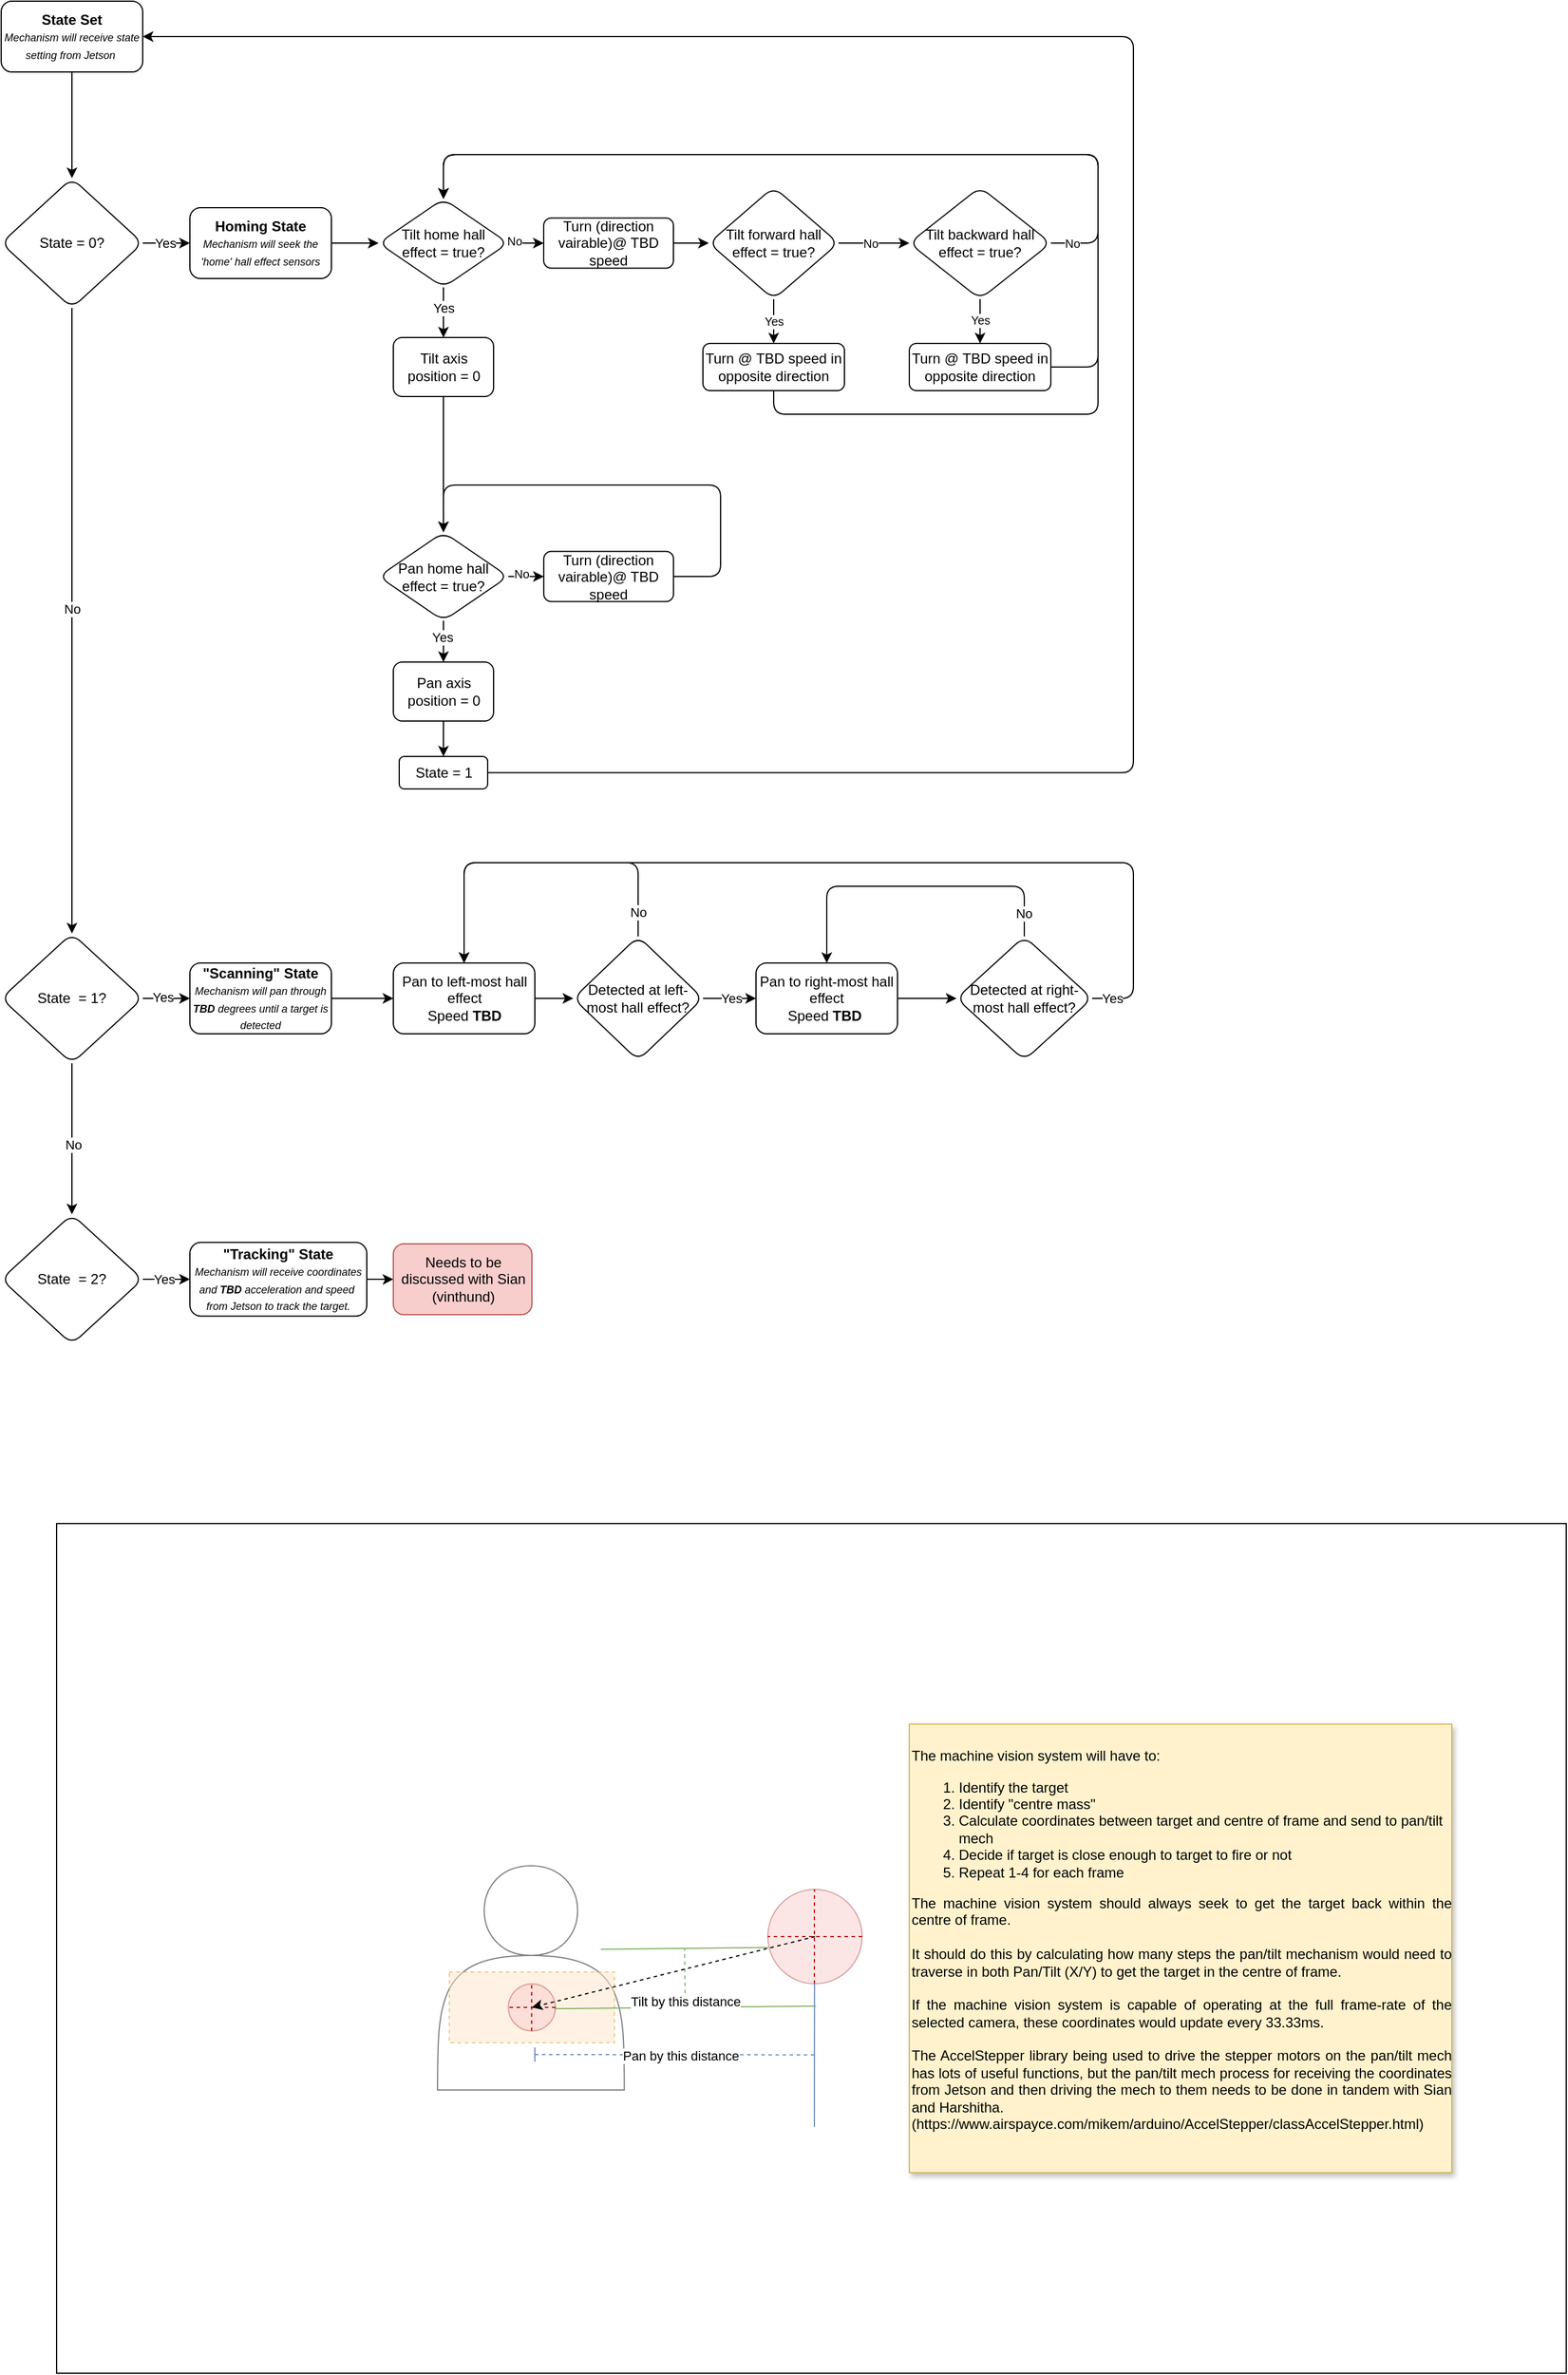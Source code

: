 <mxfile version="16.5.1" type="device"><diagram id="mK88EB6dWEXaeW3hPUoM" name="Page-1"><mxGraphModel dx="1545" dy="1118" grid="1" gridSize="10" guides="1" tooltips="1" connect="1" arrows="1" fold="1" page="1" pageScale="1" pageWidth="1654" pageHeight="2336" background="none" math="0" shadow="0"><root><mxCell id="0"/><mxCell id="1" parent="0"/><mxCell id="TD0jAz6RcTaYEFOMjcly-19" value="" style="rounded=0;whiteSpace=wrap;html=1;" parent="1" vertex="1"><mxGeometry x="187" y="1320" width="1280" height="720" as="geometry"/></mxCell><mxCell id="jMhxokeX2hPLE68Mleyh-3" value="" style="edgeStyle=orthogonalEdgeStyle;rounded=0;orthogonalLoop=1;jettySize=auto;html=1;" parent="1" source="jMhxokeX2hPLE68Mleyh-1" target="jMhxokeX2hPLE68Mleyh-2" edge="1"><mxGeometry relative="1" as="geometry"/></mxCell><mxCell id="jMhxokeX2hPLE68Mleyh-1" value="&lt;b&gt;State Set&lt;/b&gt;&lt;br&gt;&lt;i&gt;&lt;font style=&quot;font-size: 9px&quot;&gt;Mechanism will receive state setting from Jetson&amp;nbsp;&lt;/font&gt;&lt;/i&gt;" style="rounded=1;whiteSpace=wrap;html=1;" parent="1" vertex="1"><mxGeometry x="140" y="30" width="120" height="60" as="geometry"/></mxCell><mxCell id="jMhxokeX2hPLE68Mleyh-5" value="" style="edgeStyle=orthogonalEdgeStyle;rounded=0;orthogonalLoop=1;jettySize=auto;html=1;" parent="1" source="jMhxokeX2hPLE68Mleyh-2" target="jMhxokeX2hPLE68Mleyh-4" edge="1"><mxGeometry relative="1" as="geometry"/></mxCell><mxCell id="jMhxokeX2hPLE68Mleyh-17" value="Yes" style="edgeLabel;html=1;align=center;verticalAlign=middle;resizable=0;points=[];" parent="jMhxokeX2hPLE68Mleyh-5" vertex="1" connectable="0"><mxGeometry x="-0.075" y="1" relative="1" as="geometry"><mxPoint y="1" as="offset"/></mxGeometry></mxCell><mxCell id="jMhxokeX2hPLE68Mleyh-8" value="" style="edgeStyle=orthogonalEdgeStyle;rounded=0;orthogonalLoop=1;jettySize=auto;html=1;" parent="1" source="jMhxokeX2hPLE68Mleyh-2" target="jMhxokeX2hPLE68Mleyh-7" edge="1"><mxGeometry relative="1" as="geometry"/></mxCell><mxCell id="jMhxokeX2hPLE68Mleyh-18" value="No" style="edgeLabel;html=1;align=center;verticalAlign=middle;resizable=0;points=[];" parent="jMhxokeX2hPLE68Mleyh-8" vertex="1" connectable="0"><mxGeometry x="-0.037" relative="1" as="geometry"><mxPoint as="offset"/></mxGeometry></mxCell><mxCell id="jMhxokeX2hPLE68Mleyh-2" value="State = 0?" style="rhombus;whiteSpace=wrap;html=1;rounded=1;" parent="1" vertex="1"><mxGeometry x="140" y="180" width="120" height="110" as="geometry"/></mxCell><mxCell id="jMhxokeX2hPLE68Mleyh-28" value="" style="edgeStyle=orthogonalEdgeStyle;rounded=0;orthogonalLoop=1;jettySize=auto;html=1;fontSize=9;" parent="1" source="jMhxokeX2hPLE68Mleyh-4" target="jMhxokeX2hPLE68Mleyh-27" edge="1"><mxGeometry relative="1" as="geometry"/></mxCell><mxCell id="jMhxokeX2hPLE68Mleyh-4" value="&lt;b&gt;Homing State&lt;br&gt;&lt;/b&gt;&lt;i&gt;&lt;font style=&quot;font-size: 9px&quot;&gt;Mechanism will seek the 'home' hall effect sensors&lt;/font&gt;&lt;/i&gt;" style="whiteSpace=wrap;html=1;rounded=1;" parent="1" vertex="1"><mxGeometry x="300" y="205" width="120" height="60" as="geometry"/></mxCell><mxCell id="jMhxokeX2hPLE68Mleyh-10" value="" style="edgeStyle=orthogonalEdgeStyle;rounded=0;orthogonalLoop=1;jettySize=auto;html=1;" parent="1" source="jMhxokeX2hPLE68Mleyh-7" target="jMhxokeX2hPLE68Mleyh-9" edge="1"><mxGeometry relative="1" as="geometry"/></mxCell><mxCell id="jMhxokeX2hPLE68Mleyh-19" value="Yes" style="edgeLabel;html=1;align=center;verticalAlign=middle;resizable=0;points=[];" parent="jMhxokeX2hPLE68Mleyh-10" vertex="1" connectable="0"><mxGeometry x="-0.15" y="2" relative="1" as="geometry"><mxPoint y="1" as="offset"/></mxGeometry></mxCell><mxCell id="jMhxokeX2hPLE68Mleyh-14" value="" style="edgeStyle=orthogonalEdgeStyle;rounded=0;orthogonalLoop=1;jettySize=auto;html=1;" parent="1" source="jMhxokeX2hPLE68Mleyh-7" target="jMhxokeX2hPLE68Mleyh-13" edge="1"><mxGeometry relative="1" as="geometry"/></mxCell><mxCell id="jMhxokeX2hPLE68Mleyh-20" value="No" style="edgeLabel;html=1;align=center;verticalAlign=middle;resizable=0;points=[];" parent="jMhxokeX2hPLE68Mleyh-14" vertex="1" connectable="0"><mxGeometry x="0.075" y="1" relative="1" as="geometry"><mxPoint as="offset"/></mxGeometry></mxCell><mxCell id="jMhxokeX2hPLE68Mleyh-7" value="State&amp;nbsp; = 1?" style="rhombus;whiteSpace=wrap;html=1;rounded=1;" parent="1" vertex="1"><mxGeometry x="140" y="820" width="120" height="110" as="geometry"/></mxCell><mxCell id="TD0jAz6RcTaYEFOMjcly-4" value="" style="edgeStyle=orthogonalEdgeStyle;rounded=0;orthogonalLoop=1;jettySize=auto;html=1;" parent="1" source="jMhxokeX2hPLE68Mleyh-9" target="TD0jAz6RcTaYEFOMjcly-3" edge="1"><mxGeometry relative="1" as="geometry"/></mxCell><mxCell id="jMhxokeX2hPLE68Mleyh-9" value="&lt;b&gt;&quot;Scanning&quot; State&lt;br style=&quot;font-size: 11px&quot;&gt;&lt;/b&gt;&lt;font size=&quot;1&quot;&gt;&lt;i style=&quot;font-size: 9px&quot;&gt;Mechanism will pan through &lt;b&gt;TBD&lt;/b&gt;&amp;nbsp;degrees until a target is detected&lt;/i&gt;&lt;/font&gt;" style="whiteSpace=wrap;html=1;rounded=1;" parent="1" vertex="1"><mxGeometry x="300" y="845" width="120" height="60" as="geometry"/></mxCell><mxCell id="jMhxokeX2hPLE68Mleyh-16" value="" style="edgeStyle=orthogonalEdgeStyle;rounded=0;orthogonalLoop=1;jettySize=auto;html=1;" parent="1" source="jMhxokeX2hPLE68Mleyh-13" target="jMhxokeX2hPLE68Mleyh-15" edge="1"><mxGeometry relative="1" as="geometry"/></mxCell><mxCell id="jMhxokeX2hPLE68Mleyh-21" value="Yes" style="edgeLabel;html=1;align=center;verticalAlign=middle;resizable=0;points=[];" parent="jMhxokeX2hPLE68Mleyh-16" vertex="1" connectable="0"><mxGeometry x="-0.125" y="1" relative="1" as="geometry"><mxPoint y="1" as="offset"/></mxGeometry></mxCell><mxCell id="jMhxokeX2hPLE68Mleyh-13" value="State&amp;nbsp; = 2?" style="rhombus;whiteSpace=wrap;html=1;rounded=1;" parent="1" vertex="1"><mxGeometry x="140" y="1058" width="120" height="110" as="geometry"/></mxCell><mxCell id="TD0jAz6RcTaYEFOMjcly-48" value="" style="edgeStyle=orthogonalEdgeStyle;rounded=1;orthogonalLoop=1;jettySize=auto;html=1;startArrow=baseDash;startFill=0;endArrow=classic;endFill=1;startSize=6;endSize=6;" parent="1" source="jMhxokeX2hPLE68Mleyh-15" target="TD0jAz6RcTaYEFOMjcly-47" edge="1"><mxGeometry relative="1" as="geometry"/></mxCell><mxCell id="jMhxokeX2hPLE68Mleyh-15" value="&lt;b&gt;&quot;Tracking&quot; State&lt;br style=&quot;font-size: 13px&quot;&gt;&lt;/b&gt;&lt;font style=&quot;font-size: 9px&quot;&gt;&lt;i&gt;Mechanism will receive coordinates and &lt;b&gt;TBD&lt;/b&gt; acceleration and speed&amp;nbsp; from Jetson to track the target.&lt;/i&gt;&lt;/font&gt;" style="whiteSpace=wrap;html=1;rounded=1;" parent="1" vertex="1"><mxGeometry x="300" y="1081.75" width="150" height="62.5" as="geometry"/></mxCell><mxCell id="jMhxokeX2hPLE68Mleyh-30" value="" style="edgeStyle=orthogonalEdgeStyle;rounded=0;orthogonalLoop=1;jettySize=auto;html=1;fontSize=10;" parent="1" source="jMhxokeX2hPLE68Mleyh-27" target="jMhxokeX2hPLE68Mleyh-29" edge="1"><mxGeometry relative="1" as="geometry"/></mxCell><mxCell id="jMhxokeX2hPLE68Mleyh-33" value="No" style="edgeLabel;html=1;align=center;verticalAlign=middle;resizable=0;points=[];fontSize=10;" parent="jMhxokeX2hPLE68Mleyh-30" vertex="1" connectable="0"><mxGeometry x="-0.693" y="2" relative="1" as="geometry"><mxPoint as="offset"/></mxGeometry></mxCell><mxCell id="jMhxokeX2hPLE68Mleyh-89" value="" style="edgeStyle=orthogonalEdgeStyle;rounded=1;orthogonalLoop=1;jettySize=auto;html=1;fontSize=10;" parent="1" source="jMhxokeX2hPLE68Mleyh-27" target="jMhxokeX2hPLE68Mleyh-88" edge="1"><mxGeometry relative="1" as="geometry"/></mxCell><mxCell id="i0h4bEViUThBELA5-pVt-3" value="Yes" style="edgeLabel;html=1;align=center;verticalAlign=middle;resizable=0;points=[];" vertex="1" connectable="0" parent="jMhxokeX2hPLE68Mleyh-89"><mxGeometry x="-0.167" relative="1" as="geometry"><mxPoint as="offset"/></mxGeometry></mxCell><mxCell id="jMhxokeX2hPLE68Mleyh-27" value="Tilt home hall &lt;br&gt;effect = true?" style="rhombus;whiteSpace=wrap;html=1;rounded=1;" parent="1" vertex="1"><mxGeometry x="460" y="197.5" width="110" height="75" as="geometry"/></mxCell><mxCell id="jMhxokeX2hPLE68Mleyh-32" value="" style="edgeStyle=orthogonalEdgeStyle;rounded=0;orthogonalLoop=1;jettySize=auto;html=1;fontSize=10;" parent="1" source="jMhxokeX2hPLE68Mleyh-29" target="jMhxokeX2hPLE68Mleyh-31" edge="1"><mxGeometry relative="1" as="geometry"/></mxCell><mxCell id="jMhxokeX2hPLE68Mleyh-29" value="Turn (direction vairable)@ TBD speed" style="whiteSpace=wrap;html=1;rounded=1;" parent="1" vertex="1"><mxGeometry x="600" y="213.75" width="110" height="42.5" as="geometry"/></mxCell><mxCell id="jMhxokeX2hPLE68Mleyh-35" value="" style="edgeStyle=orthogonalEdgeStyle;rounded=0;orthogonalLoop=1;jettySize=auto;html=1;fontSize=10;" parent="1" source="jMhxokeX2hPLE68Mleyh-31" target="jMhxokeX2hPLE68Mleyh-34" edge="1"><mxGeometry relative="1" as="geometry"/></mxCell><mxCell id="jMhxokeX2hPLE68Mleyh-36" value="No" style="edgeLabel;html=1;align=center;verticalAlign=middle;resizable=0;points=[];fontSize=10;" parent="jMhxokeX2hPLE68Mleyh-35" vertex="1" connectable="0"><mxGeometry x="-0.112" y="-3" relative="1" as="geometry"><mxPoint y="-3" as="offset"/></mxGeometry></mxCell><mxCell id="jMhxokeX2hPLE68Mleyh-41" value="" style="edgeStyle=orthogonalEdgeStyle;rounded=1;orthogonalLoop=1;jettySize=auto;html=1;fontSize=10;" parent="1" source="jMhxokeX2hPLE68Mleyh-31" target="jMhxokeX2hPLE68Mleyh-40" edge="1"><mxGeometry relative="1" as="geometry"/></mxCell><mxCell id="jMhxokeX2hPLE68Mleyh-42" value="Yes" style="edgeLabel;html=1;align=center;verticalAlign=middle;resizable=0;points=[];fontSize=10;" parent="jMhxokeX2hPLE68Mleyh-41" vertex="1" connectable="0"><mxGeometry x="-0.772" y="-1" relative="1" as="geometry"><mxPoint x="1" y="13" as="offset"/></mxGeometry></mxCell><mxCell id="jMhxokeX2hPLE68Mleyh-31" value="Tilt forward hall effect = true?" style="rhombus;whiteSpace=wrap;html=1;rounded=1;" parent="1" vertex="1"><mxGeometry x="740" y="187.5" width="110" height="95" as="geometry"/></mxCell><mxCell id="jMhxokeX2hPLE68Mleyh-38" style="edgeStyle=orthogonalEdgeStyle;rounded=1;orthogonalLoop=1;jettySize=auto;html=1;exitX=1;exitY=0.5;exitDx=0;exitDy=0;entryX=0.5;entryY=0;entryDx=0;entryDy=0;fontSize=10;" parent="1" source="jMhxokeX2hPLE68Mleyh-34" target="jMhxokeX2hPLE68Mleyh-27" edge="1"><mxGeometry relative="1" as="geometry"><Array as="points"><mxPoint x="1070" y="235"/><mxPoint x="1070" y="160"/><mxPoint x="515" y="160"/></Array></mxGeometry></mxCell><mxCell id="jMhxokeX2hPLE68Mleyh-39" value="No" style="edgeLabel;html=1;align=center;verticalAlign=middle;resizable=0;points=[];fontSize=10;" parent="jMhxokeX2hPLE68Mleyh-38" vertex="1" connectable="0"><mxGeometry x="-0.949" relative="1" as="geometry"><mxPoint as="offset"/></mxGeometry></mxCell><mxCell id="jMhxokeX2hPLE68Mleyh-44" value="" style="edgeStyle=orthogonalEdgeStyle;rounded=1;orthogonalLoop=1;jettySize=auto;html=1;fontSize=10;" parent="1" source="jMhxokeX2hPLE68Mleyh-34" target="jMhxokeX2hPLE68Mleyh-43" edge="1"><mxGeometry relative="1" as="geometry"/></mxCell><mxCell id="jMhxokeX2hPLE68Mleyh-45" value="Yes" style="edgeLabel;html=1;align=center;verticalAlign=middle;resizable=0;points=[];fontSize=10;" parent="jMhxokeX2hPLE68Mleyh-44" vertex="1" connectable="0"><mxGeometry x="-0.205" relative="1" as="geometry"><mxPoint as="offset"/></mxGeometry></mxCell><mxCell id="jMhxokeX2hPLE68Mleyh-34" value="Tilt backward hall effect = true?" style="rhombus;whiteSpace=wrap;html=1;rounded=1;" parent="1" vertex="1"><mxGeometry x="910" y="187.5" width="120" height="95" as="geometry"/></mxCell><mxCell id="jMhxokeX2hPLE68Mleyh-48" style="edgeStyle=orthogonalEdgeStyle;rounded=1;orthogonalLoop=1;jettySize=auto;html=1;exitX=0.5;exitY=1;exitDx=0;exitDy=0;entryX=0.5;entryY=0;entryDx=0;entryDy=0;fontSize=10;" parent="1" source="jMhxokeX2hPLE68Mleyh-40" target="jMhxokeX2hPLE68Mleyh-27" edge="1"><mxGeometry relative="1" as="geometry"><Array as="points"><mxPoint x="795" y="380"/><mxPoint x="1070" y="380"/><mxPoint x="1070" y="160"/><mxPoint x="515" y="160"/></Array></mxGeometry></mxCell><mxCell id="jMhxokeX2hPLE68Mleyh-40" value="Turn @ TBD speed in opposite direction" style="whiteSpace=wrap;html=1;rounded=1;" parent="1" vertex="1"><mxGeometry x="735" y="320" width="120" height="40" as="geometry"/></mxCell><mxCell id="jMhxokeX2hPLE68Mleyh-47" style="edgeStyle=orthogonalEdgeStyle;rounded=1;orthogonalLoop=1;jettySize=auto;html=1;exitX=1;exitY=0.5;exitDx=0;exitDy=0;entryX=0.5;entryY=0;entryDx=0;entryDy=0;fontSize=10;" parent="1" source="jMhxokeX2hPLE68Mleyh-43" target="jMhxokeX2hPLE68Mleyh-27" edge="1"><mxGeometry relative="1" as="geometry"><Array as="points"><mxPoint x="1070" y="340"/><mxPoint x="1070" y="160"/><mxPoint x="515" y="160"/></Array></mxGeometry></mxCell><mxCell id="jMhxokeX2hPLE68Mleyh-43" value="&lt;span&gt;Turn @ TBD speed in opposite direction&lt;/span&gt;" style="whiteSpace=wrap;html=1;rounded=1;" parent="1" vertex="1"><mxGeometry x="910" y="320" width="120" height="40" as="geometry"/></mxCell><mxCell id="jMhxokeX2hPLE68Mleyh-67" style="edgeStyle=orthogonalEdgeStyle;rounded=1;orthogonalLoop=1;jettySize=auto;html=1;exitX=1;exitY=0.5;exitDx=0;exitDy=0;entryX=0;entryY=0.5;entryDx=0;entryDy=0;fontSize=10;" parent="1" source="jMhxokeX2hPLE68Mleyh-50" target="jMhxokeX2hPLE68Mleyh-55" edge="1"><mxGeometry relative="1" as="geometry"/></mxCell><mxCell id="jMhxokeX2hPLE68Mleyh-73" value="No" style="edgeLabel;html=1;align=center;verticalAlign=middle;resizable=0;points=[];fontSize=10;" parent="jMhxokeX2hPLE68Mleyh-67" vertex="1" connectable="0"><mxGeometry x="-0.293" y="3" relative="1" as="geometry"><mxPoint as="offset"/></mxGeometry></mxCell><mxCell id="jMhxokeX2hPLE68Mleyh-95" style="edgeStyle=orthogonalEdgeStyle;rounded=1;orthogonalLoop=1;jettySize=auto;html=1;exitX=0.5;exitY=1;exitDx=0;exitDy=0;entryX=0.5;entryY=0;entryDx=0;entryDy=0;fontSize=10;" parent="1" source="jMhxokeX2hPLE68Mleyh-50" target="jMhxokeX2hPLE68Mleyh-94" edge="1"><mxGeometry relative="1" as="geometry"/></mxCell><mxCell id="i0h4bEViUThBELA5-pVt-2" value="Yes" style="edgeLabel;html=1;align=center;verticalAlign=middle;resizable=0;points=[];" vertex="1" connectable="0" parent="jMhxokeX2hPLE68Mleyh-95"><mxGeometry x="-0.163" relative="1" as="geometry"><mxPoint x="-1" y="-1" as="offset"/></mxGeometry></mxCell><mxCell id="jMhxokeX2hPLE68Mleyh-50" value="Pan home hall &lt;br&gt;effect = true?" style="rhombus;whiteSpace=wrap;html=1;rounded=1;" parent="1" vertex="1"><mxGeometry x="460" y="480" width="110" height="75" as="geometry"/></mxCell><mxCell id="jMhxokeX2hPLE68Mleyh-55" value="Turn (direction vairable)@ TBD speed" style="whiteSpace=wrap;html=1;rounded=1;" parent="1" vertex="1"><mxGeometry x="600.07" y="496.25" width="110" height="42.5" as="geometry"/></mxCell><mxCell id="jMhxokeX2hPLE68Mleyh-68" style="edgeStyle=orthogonalEdgeStyle;rounded=1;orthogonalLoop=1;jettySize=auto;html=1;entryX=0.5;entryY=0;entryDx=0;entryDy=0;fontSize=10;exitX=1;exitY=0.5;exitDx=0;exitDy=0;" parent="1" source="jMhxokeX2hPLE68Mleyh-55" target="jMhxokeX2hPLE68Mleyh-50" edge="1"><mxGeometry relative="1" as="geometry"><Array as="points"><mxPoint x="750" y="518"/><mxPoint x="750" y="440"/><mxPoint x="515" y="440"/></Array><mxPoint x="780" y="518" as="sourcePoint"/></mxGeometry></mxCell><mxCell id="jMhxokeX2hPLE68Mleyh-77" style="edgeStyle=orthogonalEdgeStyle;rounded=1;orthogonalLoop=1;jettySize=auto;html=1;exitX=1;exitY=0.5;exitDx=0;exitDy=0;entryX=1;entryY=0.5;entryDx=0;entryDy=0;fontSize=10;" parent="1" source="jMhxokeX2hPLE68Mleyh-74" target="jMhxokeX2hPLE68Mleyh-1" edge="1"><mxGeometry relative="1" as="geometry"><Array as="points"><mxPoint x="1100" y="684"/><mxPoint x="1100" y="60"/></Array></mxGeometry></mxCell><mxCell id="jMhxokeX2hPLE68Mleyh-74" value="State = 1" style="whiteSpace=wrap;html=1;rounded=1;" parent="1" vertex="1"><mxGeometry x="477.5" y="670" width="75" height="27.5" as="geometry"/></mxCell><mxCell id="jMhxokeX2hPLE68Mleyh-90" style="edgeStyle=orthogonalEdgeStyle;rounded=1;orthogonalLoop=1;jettySize=auto;html=1;exitX=0.5;exitY=1;exitDx=0;exitDy=0;entryX=0.5;entryY=0;entryDx=0;entryDy=0;fontSize=10;" parent="1" source="jMhxokeX2hPLE68Mleyh-88" target="jMhxokeX2hPLE68Mleyh-50" edge="1"><mxGeometry relative="1" as="geometry"/></mxCell><mxCell id="jMhxokeX2hPLE68Mleyh-88" value="Tilt axis position = 0" style="whiteSpace=wrap;html=1;rounded=1;" parent="1" vertex="1"><mxGeometry x="472.5" y="315" width="85" height="50" as="geometry"/></mxCell><mxCell id="jMhxokeX2hPLE68Mleyh-96" value="" style="edgeStyle=orthogonalEdgeStyle;rounded=1;orthogonalLoop=1;jettySize=auto;html=1;fontSize=10;" parent="1" source="jMhxokeX2hPLE68Mleyh-94" target="jMhxokeX2hPLE68Mleyh-74" edge="1"><mxGeometry relative="1" as="geometry"/></mxCell><mxCell id="jMhxokeX2hPLE68Mleyh-94" value="Pan axis position = 0" style="whiteSpace=wrap;html=1;rounded=1;" parent="1" vertex="1"><mxGeometry x="472.5" y="590" width="85" height="50" as="geometry"/></mxCell><mxCell id="TD0jAz6RcTaYEFOMjcly-6" value="" style="edgeStyle=orthogonalEdgeStyle;rounded=0;orthogonalLoop=1;jettySize=auto;html=1;" parent="1" source="TD0jAz6RcTaYEFOMjcly-3" target="TD0jAz6RcTaYEFOMjcly-5" edge="1"><mxGeometry relative="1" as="geometry"/></mxCell><mxCell id="TD0jAz6RcTaYEFOMjcly-3" value="Pan to left-most hall effect&lt;br&gt;Speed &lt;b&gt;TBD&lt;/b&gt;" style="whiteSpace=wrap;html=1;rounded=1;" parent="1" vertex="1"><mxGeometry x="472.5" y="845" width="120" height="60" as="geometry"/></mxCell><mxCell id="TD0jAz6RcTaYEFOMjcly-8" value="" style="edgeStyle=orthogonalEdgeStyle;rounded=0;orthogonalLoop=1;jettySize=auto;html=1;" parent="1" source="TD0jAz6RcTaYEFOMjcly-5" target="TD0jAz6RcTaYEFOMjcly-7" edge="1"><mxGeometry relative="1" as="geometry"/></mxCell><mxCell id="TD0jAz6RcTaYEFOMjcly-14" value="Yes" style="edgeLabel;html=1;align=center;verticalAlign=middle;resizable=0;points=[];" parent="TD0jAz6RcTaYEFOMjcly-8" vertex="1" connectable="0"><mxGeometry x="0.036" relative="1" as="geometry"><mxPoint as="offset"/></mxGeometry></mxCell><mxCell id="TD0jAz6RcTaYEFOMjcly-13" style="edgeStyle=orthogonalEdgeStyle;rounded=1;orthogonalLoop=1;jettySize=auto;html=1;exitX=0.5;exitY=0;exitDx=0;exitDy=0;entryX=0.5;entryY=0;entryDx=0;entryDy=0;" parent="1" source="TD0jAz6RcTaYEFOMjcly-5" target="TD0jAz6RcTaYEFOMjcly-3" edge="1"><mxGeometry relative="1" as="geometry"><Array as="points"><mxPoint x="680" y="760"/><mxPoint x="533" y="760"/></Array></mxGeometry></mxCell><mxCell id="TD0jAz6RcTaYEFOMjcly-15" value="No" style="edgeLabel;html=1;align=center;verticalAlign=middle;resizable=0;points=[];" parent="TD0jAz6RcTaYEFOMjcly-13" vertex="1" connectable="0"><mxGeometry x="-0.874" relative="1" as="geometry"><mxPoint y="-2" as="offset"/></mxGeometry></mxCell><mxCell id="TD0jAz6RcTaYEFOMjcly-5" value="Detected at left-most hall effect?" style="rhombus;whiteSpace=wrap;html=1;rounded=1;" parent="1" vertex="1"><mxGeometry x="625.07" y="822.5" width="110" height="105" as="geometry"/></mxCell><mxCell id="TD0jAz6RcTaYEFOMjcly-10" value="" style="edgeStyle=orthogonalEdgeStyle;rounded=0;orthogonalLoop=1;jettySize=auto;html=1;" parent="1" source="TD0jAz6RcTaYEFOMjcly-7" target="TD0jAz6RcTaYEFOMjcly-9" edge="1"><mxGeometry relative="1" as="geometry"/></mxCell><mxCell id="TD0jAz6RcTaYEFOMjcly-7" value="Pan to right-most hall effect&lt;br&gt;Speed &lt;b&gt;TBD&amp;nbsp;&lt;/b&gt;" style="whiteSpace=wrap;html=1;rounded=1;" parent="1" vertex="1"><mxGeometry x="780" y="845" width="120" height="60" as="geometry"/></mxCell><mxCell id="TD0jAz6RcTaYEFOMjcly-11" style="edgeStyle=orthogonalEdgeStyle;rounded=1;orthogonalLoop=1;jettySize=auto;html=1;exitX=1;exitY=0.5;exitDx=0;exitDy=0;entryX=0.5;entryY=0;entryDx=0;entryDy=0;" parent="1" source="TD0jAz6RcTaYEFOMjcly-9" target="TD0jAz6RcTaYEFOMjcly-3" edge="1"><mxGeometry relative="1" as="geometry"><Array as="points"><mxPoint x="1100" y="875"/><mxPoint x="1100" y="760"/><mxPoint x="533" y="760"/></Array></mxGeometry></mxCell><mxCell id="TD0jAz6RcTaYEFOMjcly-17" value="Yes" style="edgeLabel;html=1;align=center;verticalAlign=middle;resizable=0;points=[];" parent="TD0jAz6RcTaYEFOMjcly-11" vertex="1" connectable="0"><mxGeometry x="-0.958" relative="1" as="geometry"><mxPoint as="offset"/></mxGeometry></mxCell><mxCell id="TD0jAz6RcTaYEFOMjcly-16" style="edgeStyle=orthogonalEdgeStyle;orthogonalLoop=1;jettySize=auto;html=1;exitX=0.5;exitY=0;exitDx=0;exitDy=0;entryX=0.5;entryY=0;entryDx=0;entryDy=0;rounded=1;" parent="1" source="TD0jAz6RcTaYEFOMjcly-9" target="TD0jAz6RcTaYEFOMjcly-7" edge="1"><mxGeometry relative="1" as="geometry"><Array as="points"><mxPoint x="1008" y="780"/><mxPoint x="840" y="780"/></Array></mxGeometry></mxCell><mxCell id="TD0jAz6RcTaYEFOMjcly-18" value="No" style="edgeLabel;html=1;align=center;verticalAlign=middle;resizable=0;points=[];" parent="TD0jAz6RcTaYEFOMjcly-16" vertex="1" connectable="0"><mxGeometry x="-0.857" y="1" relative="1" as="geometry"><mxPoint as="offset"/></mxGeometry></mxCell><mxCell id="TD0jAz6RcTaYEFOMjcly-9" value="Detected at right-most hall effect?" style="rhombus;whiteSpace=wrap;html=1;rounded=1;" parent="1" vertex="1"><mxGeometry x="950" y="822.5" width="115" height="105" as="geometry"/></mxCell><mxCell id="TD0jAz6RcTaYEFOMjcly-31" value="" style="shape=actor;whiteSpace=wrap;html=1;opacity=50;aspect=fixed;" parent="1" vertex="1"><mxGeometry x="510" y="1610" width="158.33" height="190" as="geometry"/></mxCell><mxCell id="TD0jAz6RcTaYEFOMjcly-32" value="" style="rounded=0;whiteSpace=wrap;html=1;opacity=50;fillColor=#ffe6cc;strokeColor=#d79b00;dashed=1;" parent="1" vertex="1"><mxGeometry x="520" y="1700" width="140" height="60" as="geometry"/></mxCell><mxCell id="TD0jAz6RcTaYEFOMjcly-33" value="" style="group" parent="1" vertex="1" connectable="0"><mxGeometry x="787" y="1630" width="80" height="80" as="geometry"/></mxCell><mxCell id="TD0jAz6RcTaYEFOMjcly-27" value="" style="ellipse;whiteSpace=wrap;html=1;aspect=fixed;fillColor=#f8cecc;strokeColor=#b85450;opacity=50;" parent="TD0jAz6RcTaYEFOMjcly-33" vertex="1"><mxGeometry x="3" width="80" height="80" as="geometry"/></mxCell><mxCell id="TD0jAz6RcTaYEFOMjcly-24" value="" style="endArrow=none;html=1;rounded=1;dashed=1;fillColor=#e51400;strokeColor=#B20000;" parent="TD0jAz6RcTaYEFOMjcly-33" edge="1"><mxGeometry width="50" height="50" relative="1" as="geometry"><mxPoint x="42.52" y="80" as="sourcePoint"/><mxPoint x="42.52" as="targetPoint"/></mxGeometry></mxCell><mxCell id="TD0jAz6RcTaYEFOMjcly-29" value="" style="endArrow=none;html=1;rounded=1;dashed=1;entryX=0;entryY=0.5;entryDx=0;entryDy=0;exitX=1;exitY=0.5;exitDx=0;exitDy=0;fillColor=#e51400;strokeColor=#B20000;" parent="TD0jAz6RcTaYEFOMjcly-33" source="TD0jAz6RcTaYEFOMjcly-27" target="TD0jAz6RcTaYEFOMjcly-27" edge="1"><mxGeometry width="50" height="50" relative="1" as="geometry"><mxPoint x="52.52" y="90" as="sourcePoint"/><mxPoint x="52.52" y="10" as="targetPoint"/></mxGeometry></mxCell><mxCell id="TD0jAz6RcTaYEFOMjcly-34" value="" style="group;aspect=fixed;" parent="1" vertex="1" connectable="0"><mxGeometry x="570" y="1720" width="40" height="40" as="geometry"/></mxCell><mxCell id="TD0jAz6RcTaYEFOMjcly-35" value="" style="ellipse;whiteSpace=wrap;html=1;aspect=fixed;fillColor=#f8cecc;strokeColor=#b85450;opacity=50;" parent="TD0jAz6RcTaYEFOMjcly-34" vertex="1"><mxGeometry y="-10" width="40" height="40" as="geometry"/></mxCell><mxCell id="TD0jAz6RcTaYEFOMjcly-36" value="" style="endArrow=none;html=1;rounded=1;dashed=1;fillColor=#e51400;strokeColor=#B20000;" parent="TD0jAz6RcTaYEFOMjcly-34" edge="1"><mxGeometry width="50" height="50" relative="1" as="geometry"><mxPoint x="19.76" y="30" as="sourcePoint"/><mxPoint x="19.76" y="-10" as="targetPoint"/></mxGeometry></mxCell><mxCell id="TD0jAz6RcTaYEFOMjcly-37" value="" style="endArrow=none;html=1;rounded=1;dashed=1;entryX=0;entryY=0.5;entryDx=0;entryDy=0;exitX=1;exitY=0.5;exitDx=0;exitDy=0;fillColor=#e51400;strokeColor=#B20000;" parent="TD0jAz6RcTaYEFOMjcly-34" source="TD0jAz6RcTaYEFOMjcly-35" target="TD0jAz6RcTaYEFOMjcly-35" edge="1"><mxGeometry width="50" height="50" relative="1" as="geometry"><mxPoint x="24.76" y="35" as="sourcePoint"/><mxPoint x="24.76" y="-5" as="targetPoint"/></mxGeometry></mxCell><mxCell id="TD0jAz6RcTaYEFOMjcly-40" value="" style="endArrow=baseDash;dashed=1;html=1;rounded=1;fillColor=#dae8fc;strokeColor=#6c8ebf;endFill=0;startArrow=baseDash;startFill=0;endSize=120;startSize=10;entryX=0.502;entryY=0.624;entryDx=0;entryDy=0;entryPerimeter=0;" parent="1" edge="1"><mxGeometry width="50" height="50" relative="1" as="geometry"><mxPoint x="592.5" y="1770" as="sourcePoint"/><mxPoint x="829.56" y="1770.23" as="targetPoint"/></mxGeometry></mxCell><mxCell id="TD0jAz6RcTaYEFOMjcly-44" value="Pan by this distance" style="edgeLabel;html=1;align=center;verticalAlign=middle;resizable=0;points=[];" parent="TD0jAz6RcTaYEFOMjcly-40" vertex="1" connectable="0"><mxGeometry x="0.044" y="-1" relative="1" as="geometry"><mxPoint as="offset"/></mxGeometry></mxCell><mxCell id="TD0jAz6RcTaYEFOMjcly-42" value="" style="endArrow=baseDash;dashed=1;html=1;rounded=1;fillColor=#d5e8d4;strokeColor=#82b366;endFill=0;startArrow=baseDash;startFill=0;endSize=140;startSize=220;entryX=0.416;entryY=0.5;entryDx=0;entryDy=0;entryPerimeter=0;" parent="1" target="TD0jAz6RcTaYEFOMjcly-19" edge="1"><mxGeometry width="50" height="50" relative="1" as="geometry"><mxPoint x="720" y="1730" as="sourcePoint"/><mxPoint x="720" y="1674.96" as="targetPoint"/></mxGeometry></mxCell><mxCell id="TD0jAz6RcTaYEFOMjcly-43" value="Tilt by this distance" style="edgeLabel;html=1;align=center;verticalAlign=middle;resizable=0;points=[];" parent="TD0jAz6RcTaYEFOMjcly-42" vertex="1" connectable="0"><mxGeometry x="-0.104" relative="1" as="geometry"><mxPoint y="17" as="offset"/></mxGeometry></mxCell><mxCell id="TD0jAz6RcTaYEFOMjcly-46" value="" style="endArrow=classic;dashed=1;html=1;rounded=1;startSize=6;endSize=6;endFill=1;" parent="1" edge="1"><mxGeometry width="50" height="50" relative="1" as="geometry"><mxPoint x="830" y="1670" as="sourcePoint"/><mxPoint x="590" y="1730" as="targetPoint"/></mxGeometry></mxCell><mxCell id="TD0jAz6RcTaYEFOMjcly-47" value="Needs to be discussed with Sian&lt;br&gt;(vinthund)" style="whiteSpace=wrap;html=1;rounded=1;fillColor=#f8cecc;strokeColor=#b85450;" parent="1" vertex="1"><mxGeometry x="472.5" y="1083" width="117.5" height="60" as="geometry"/></mxCell><mxCell id="TD0jAz6RcTaYEFOMjcly-49" value="The machine vision system will have to:&lt;br&gt;&lt;ol&gt;&lt;li&gt;Identify the target&lt;/li&gt;&lt;li&gt;Identify &quot;centre mass&quot;&amp;nbsp;&lt;/li&gt;&lt;li&gt;Calculate coordinates between target and centre of frame and send to pan/tilt mech&lt;/li&gt;&lt;li&gt;Decide if target is close enough to target to fire or not&lt;/li&gt;&lt;li&gt;Repeat 1-4 for each frame&lt;/li&gt;&lt;/ol&gt;&lt;div style=&quot;text-align: justify&quot;&gt;The machine vision system should always seek to get the target back within the centre of frame.&lt;/div&gt;&lt;div style=&quot;text-align: justify&quot;&gt;&lt;br&gt;&lt;/div&gt;&lt;div style=&quot;text-align: justify&quot;&gt;It should do this by calculating how many steps the pan/tilt mechanism would need to traverse in both Pan/Tilt (X/Y) to get the target in the centre of frame.&lt;/div&gt;&lt;div style=&quot;text-align: justify&quot;&gt;&lt;br&gt;&lt;/div&gt;&lt;div style=&quot;text-align: justify&quot;&gt;If the machine vision system is capable of operating at the full frame-rate of the selected camera, these coordinates would update every 33.33ms.&lt;/div&gt;&lt;div style=&quot;text-align: justify&quot;&gt;&lt;br&gt;&lt;/div&gt;&lt;div style=&quot;text-align: justify&quot;&gt;The AccelStepper library being used to drive the stepper motors on the pan/tilt mech has lots of useful functions, but the pan/tilt mech process for receiving the coordinates from Jetson and then driving the mech to them needs to be done in tandem with Sian and Harshitha.&lt;/div&gt;&lt;div style=&quot;text-align: justify&quot;&gt;(https://www.airspayce.com/mikem/arduino/AccelStepper/classAccelStepper.html)&lt;/div&gt;&lt;div style=&quot;text-align: justify&quot;&gt;&lt;br&gt;&lt;/div&gt;" style="text;html=1;strokeColor=#d6b656;fillColor=#fff2cc;align=left;verticalAlign=middle;whiteSpace=wrap;rounded=0;glass=0;shadow=1;" parent="1" vertex="1"><mxGeometry x="910" y="1490" width="460" height="380" as="geometry"/></mxCell></root></mxGraphModel></diagram></mxfile>